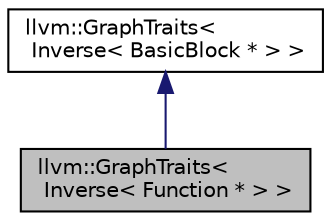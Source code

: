 digraph "llvm::GraphTraits&lt; Inverse&lt; Function * &gt; &gt;"
{
 // LATEX_PDF_SIZE
  bgcolor="transparent";
  edge [fontname="Helvetica",fontsize="10",labelfontname="Helvetica",labelfontsize="10"];
  node [fontname="Helvetica",fontsize="10",shape=record];
  Node1 [label="llvm::GraphTraits\<\l Inverse\< Function * \> \>",height=0.2,width=0.4,color="black", fillcolor="grey75", style="filled", fontcolor="black",tooltip=" "];
  Node2 -> Node1 [dir="back",color="midnightblue",fontsize="10",style="solid",fontname="Helvetica"];
  Node2 [label="llvm::GraphTraits\<\l Inverse\< BasicBlock * \> \>",height=0.2,width=0.4,color="black",URL="$structllvm_1_1GraphTraits_3_01Inverse_3_01BasicBlock_01_5_01_4_01_4.html",tooltip=" "];
}
